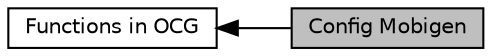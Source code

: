 digraph "Config Mobigen"
{
  edge [fontname="Helvetica",fontsize="10",labelfontname="Helvetica",labelfontsize="10"];
  node [fontname="Helvetica",fontsize="10",shape=box];
  rankdir=LR;
  Node1 [label="Config Mobigen",height=0.2,width=0.4,color="black", fillcolor="grey75", style="filled", fontcolor="black",tooltip="Generate configuration XML for mobigen."];
  Node2 [label="Functions in OCG",height=0.2,width=0.4,color="black", fillcolor="white", style="filled",URL="$group____fn.html",tooltip="describing all the functions used by OCG"];
  Node2->Node1 [shape=plaintext, dir="back", style="solid"];
}
